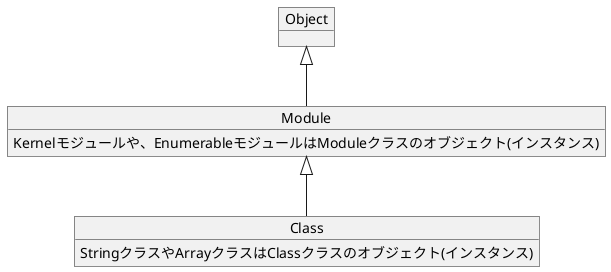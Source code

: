 @startuml

object Module {
  Kernelモジュールや、EnumerableモジュールはModuleクラスのオブジェクト(インスタンス)
}

object Class{
  StringクラスやArrayクラスはClassクラスのオブジェクト(インスタンス)
}

object Object {
}

Object <|-- Module
Module <|-- Class

@enduml
